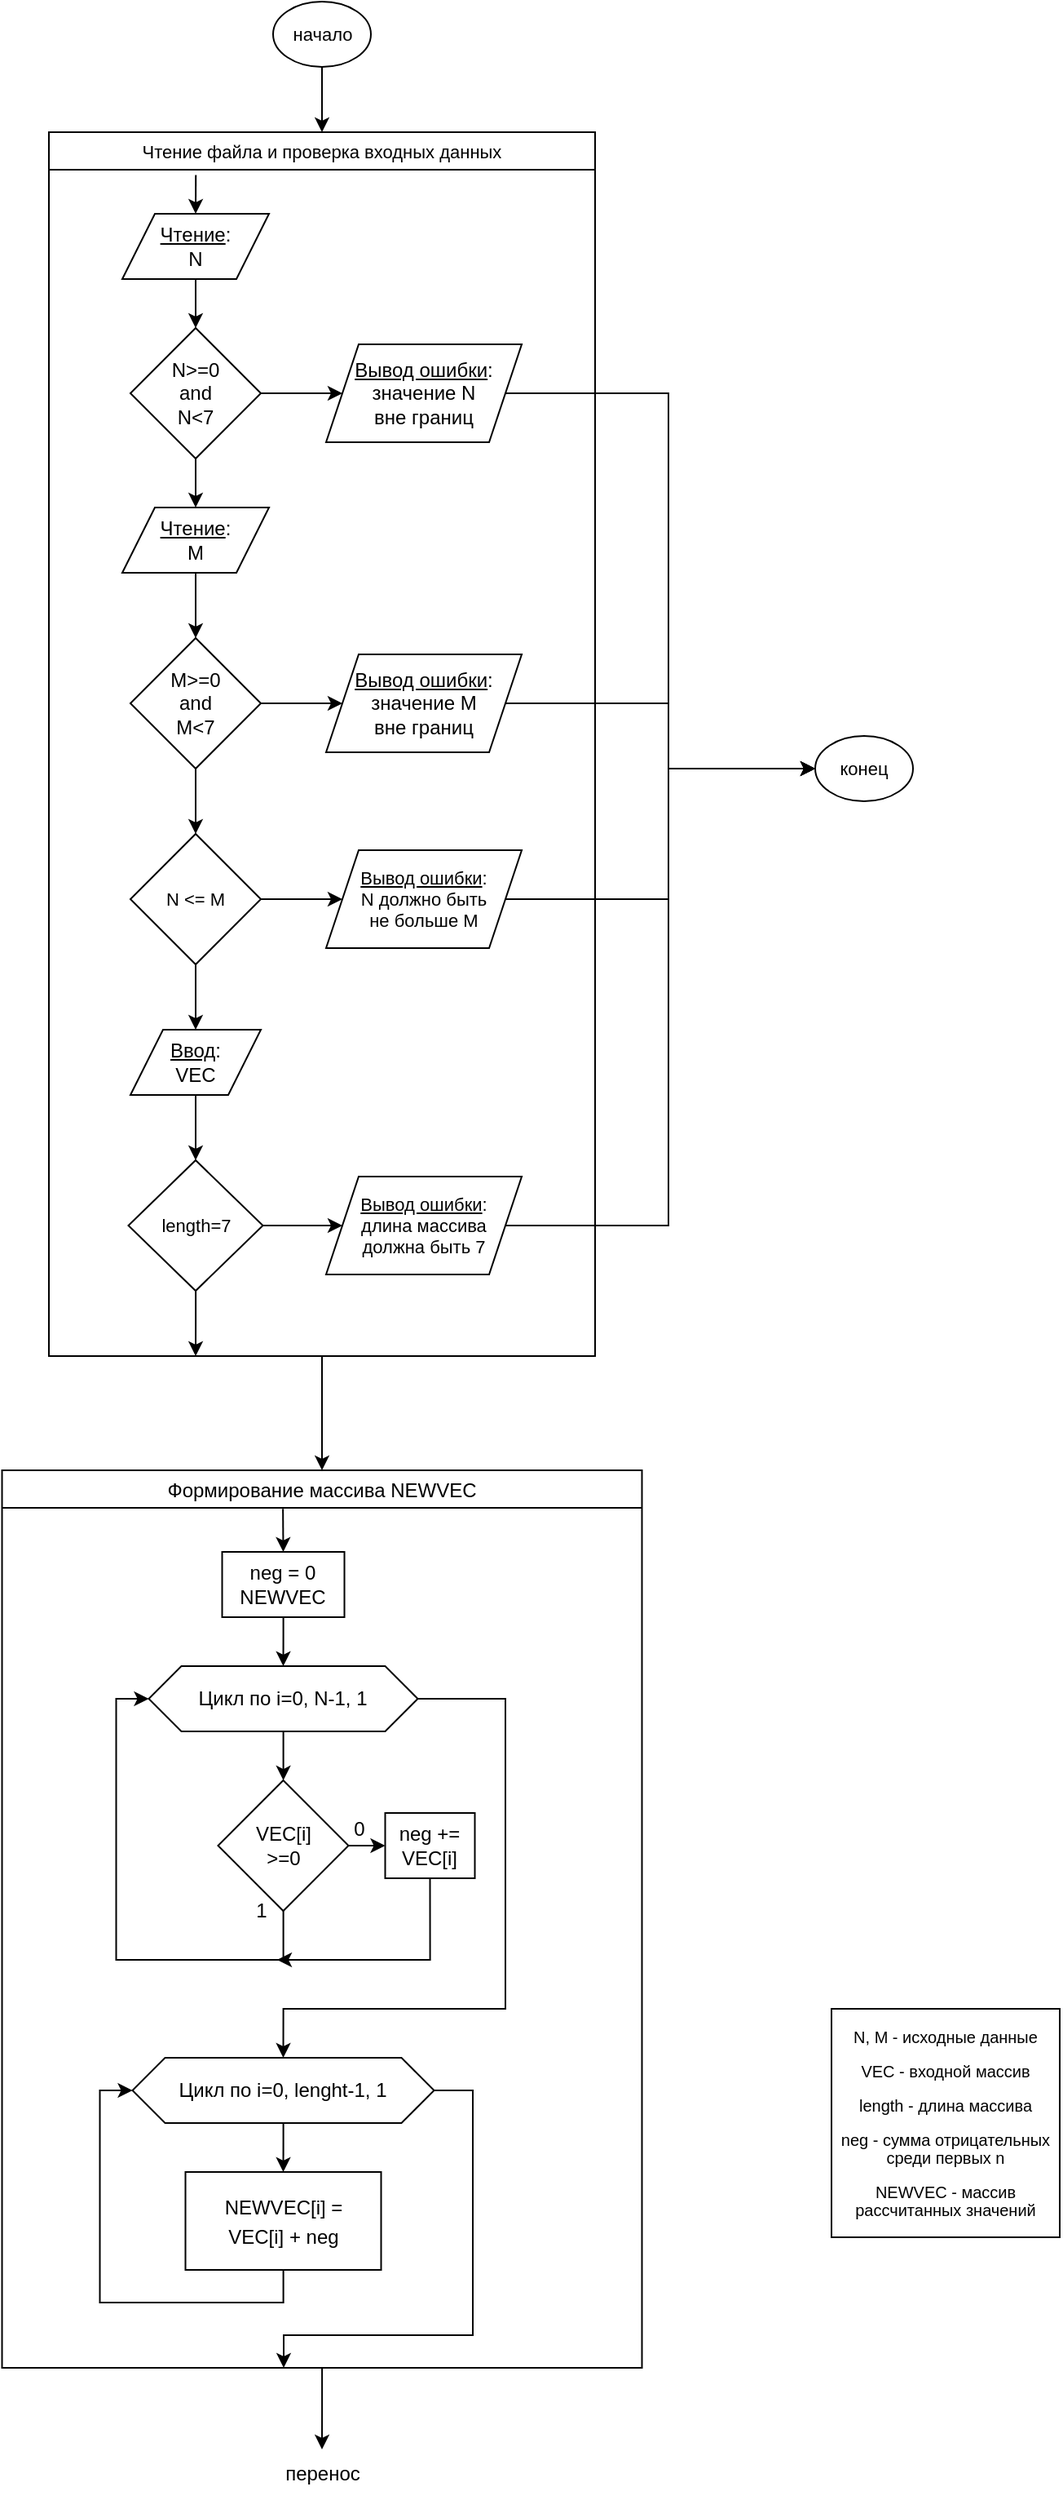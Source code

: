 <mxfile version="15.8.7" type="device" pages="2"><diagram id="Z4ui5hDQIgPSxPLC2cY9" name="Page-1"><mxGraphModel dx="1422" dy="865" grid="1" gridSize="10" guides="1" tooltips="1" connect="1" arrows="1" fold="1" page="1" pageScale="1" pageWidth="2500" pageHeight="3500" math="0" shadow="0"><root><mxCell id="0"/><mxCell id="1" parent="0"/><mxCell id="9FlOy7OzxIEIiFTSfWeK-9" style="edgeStyle=orthogonalEdgeStyle;rounded=0;orthogonalLoop=1;jettySize=auto;html=1;entryX=0.5;entryY=0;entryDx=0;entryDy=0;exitX=0.5;exitY=1;exitDx=0;exitDy=0;" parent="1" source="9FlOy7OzxIEIiFTSfWeK-77" target="9FlOy7OzxIEIiFTSfWeK-16" edge="1"><mxGeometry relative="1" as="geometry"><mxPoint x="1005" y="100" as="sourcePoint"/><mxPoint x="1005" y="160.0" as="targetPoint"/></mxGeometry></mxCell><mxCell id="IiiYhPmZZqCLdAoO1r8g-30" style="edgeStyle=orthogonalEdgeStyle;rounded=0;orthogonalLoop=1;jettySize=auto;html=1;exitX=0.5;exitY=1;exitDx=0;exitDy=0;entryX=0.5;entryY=0;entryDx=0;entryDy=0;" parent="1" source="9FlOy7OzxIEIiFTSfWeK-16" target="IiiYhPmZZqCLdAoO1r8g-29" edge="1"><mxGeometry relative="1" as="geometry"/></mxCell><mxCell id="9FlOy7OzxIEIiFTSfWeK-16" value="Чтение файла и проверка входных данных" style="swimlane;fontSize=11;align=center;fontStyle=0" parent="1" vertex="1"><mxGeometry x="850" y="140" width="335" height="750" as="geometry"><mxRectangle x="100" y="280" width="170" height="23" as="alternateBounds"/></mxGeometry></mxCell><mxCell id="9FlOy7OzxIEIiFTSfWeK-24" style="edgeStyle=orthogonalEdgeStyle;rounded=0;orthogonalLoop=1;jettySize=auto;html=1;entryX=0;entryY=0.5;entryDx=0;entryDy=0;fontSize=11;" parent="9FlOy7OzxIEIiFTSfWeK-16" source="9FlOy7OzxIEIiFTSfWeK-18" target="9FlOy7OzxIEIiFTSfWeK-23" edge="1"><mxGeometry relative="1" as="geometry"/></mxCell><mxCell id="IiiYhPmZZqCLdAoO1r8g-33" style="edgeStyle=orthogonalEdgeStyle;rounded=0;orthogonalLoop=1;jettySize=auto;html=1;entryX=0.5;entryY=0;entryDx=0;entryDy=0;" parent="9FlOy7OzxIEIiFTSfWeK-16" source="9FlOy7OzxIEIiFTSfWeK-18" target="IiiYhPmZZqCLdAoO1r8g-32" edge="1"><mxGeometry relative="1" as="geometry"/></mxCell><mxCell id="9FlOy7OzxIEIiFTSfWeK-18" value="N &amp;lt;= M" style="rhombus;whiteSpace=wrap;html=1;fontSize=11;align=center;" parent="9FlOy7OzxIEIiFTSfWeK-16" vertex="1"><mxGeometry x="50.0" y="430" width="80" height="80" as="geometry"/></mxCell><mxCell id="9FlOy7OzxIEIiFTSfWeK-21" value="" style="endArrow=classic;html=1;fontSize=11;entryX=0.5;entryY=0;entryDx=0;entryDy=0;exitX=0.269;exitY=0.035;exitDx=0;exitDy=0;exitPerimeter=0;" parent="9FlOy7OzxIEIiFTSfWeK-16" source="9FlOy7OzxIEIiFTSfWeK-16" target="IiiYhPmZZqCLdAoO1r8g-7" edge="1"><mxGeometry width="50" height="50" relative="1" as="geometry"><mxPoint x="90" y="30" as="sourcePoint"/><mxPoint x="70" y="100" as="targetPoint"/></mxGeometry></mxCell><mxCell id="9FlOy7OzxIEIiFTSfWeK-23" value="&lt;u&gt;Вывод ошибки&lt;/u&gt;:&lt;br&gt;N должно быть&lt;br&gt;не больше M" style="shape=parallelogram;perimeter=parallelogramPerimeter;whiteSpace=wrap;html=1;fixedSize=1;fontSize=11;align=center;" parent="9FlOy7OzxIEIiFTSfWeK-16" vertex="1"><mxGeometry x="170" y="440" width="120" height="60" as="geometry"/></mxCell><mxCell id="9FlOy7OzxIEIiFTSfWeK-29" style="edgeStyle=orthogonalEdgeStyle;rounded=0;orthogonalLoop=1;jettySize=auto;html=1;entryX=0;entryY=0.5;entryDx=0;entryDy=0;fontSize=11;" parent="9FlOy7OzxIEIiFTSfWeK-16" source="9FlOy7OzxIEIiFTSfWeK-25" target="9FlOy7OzxIEIiFTSfWeK-28" edge="1"><mxGeometry relative="1" as="geometry"/></mxCell><mxCell id="9FlOy7OzxIEIiFTSfWeK-25" value="&lt;p style=&quot;line-height: 140%&quot;&gt;length=7&lt;/p&gt;" style="rhombus;whiteSpace=wrap;html=1;fontSize=11;align=center;spacingTop=0;" parent="9FlOy7OzxIEIiFTSfWeK-16" vertex="1"><mxGeometry x="48.75" y="630" width="82.5" height="80" as="geometry"/></mxCell><mxCell id="9FlOy7OzxIEIiFTSfWeK-28" value="&lt;u&gt;Вывод ошибки&lt;/u&gt;:&lt;br&gt;длина массива&lt;br&gt;должна быть 7" style="shape=parallelogram;perimeter=parallelogramPerimeter;whiteSpace=wrap;html=1;fixedSize=1;fontSize=11;align=center;" parent="9FlOy7OzxIEIiFTSfWeK-16" vertex="1"><mxGeometry x="170" y="640" width="120" height="60" as="geometry"/></mxCell><mxCell id="IiiYhPmZZqCLdAoO1r8g-10" style="edgeStyle=orthogonalEdgeStyle;rounded=0;orthogonalLoop=1;jettySize=auto;html=1;entryX=0.5;entryY=0;entryDx=0;entryDy=0;" parent="9FlOy7OzxIEIiFTSfWeK-16" source="IiiYhPmZZqCLdAoO1r8g-7" target="IiiYhPmZZqCLdAoO1r8g-9" edge="1"><mxGeometry relative="1" as="geometry"/></mxCell><mxCell id="IiiYhPmZZqCLdAoO1r8g-7" value="&lt;u&gt;Чтение&lt;/u&gt;:&lt;br&gt;N" style="shape=parallelogram;perimeter=parallelogramPerimeter;whiteSpace=wrap;html=1;fixedSize=1;" parent="9FlOy7OzxIEIiFTSfWeK-16" vertex="1"><mxGeometry x="45" y="50" width="90" height="40" as="geometry"/></mxCell><mxCell id="IiiYhPmZZqCLdAoO1r8g-12" style="edgeStyle=orthogonalEdgeStyle;rounded=0;orthogonalLoop=1;jettySize=auto;html=1;entryX=0;entryY=0.5;entryDx=0;entryDy=0;" parent="9FlOy7OzxIEIiFTSfWeK-16" source="IiiYhPmZZqCLdAoO1r8g-9" target="IiiYhPmZZqCLdAoO1r8g-11" edge="1"><mxGeometry relative="1" as="geometry"/></mxCell><mxCell id="IiiYhPmZZqCLdAoO1r8g-16" style="edgeStyle=orthogonalEdgeStyle;rounded=0;orthogonalLoop=1;jettySize=auto;html=1;entryX=0.5;entryY=0;entryDx=0;entryDy=0;" parent="9FlOy7OzxIEIiFTSfWeK-16" source="IiiYhPmZZqCLdAoO1r8g-9" target="IiiYhPmZZqCLdAoO1r8g-15" edge="1"><mxGeometry relative="1" as="geometry"/></mxCell><mxCell id="IiiYhPmZZqCLdAoO1r8g-9" value="N&amp;gt;=0&lt;br&gt;and&lt;br&gt;N&amp;lt;7" style="rhombus;whiteSpace=wrap;html=1;" parent="9FlOy7OzxIEIiFTSfWeK-16" vertex="1"><mxGeometry x="50" y="120" width="80" height="80" as="geometry"/></mxCell><mxCell id="IiiYhPmZZqCLdAoO1r8g-11" value="&lt;u&gt;Вывод ошибки&lt;/u&gt;:&lt;br&gt;значение N&lt;br&gt;вне границ" style="shape=parallelogram;perimeter=parallelogramPerimeter;whiteSpace=wrap;html=1;fixedSize=1;" parent="9FlOy7OzxIEIiFTSfWeK-16" vertex="1"><mxGeometry x="170" y="130" width="120" height="60" as="geometry"/></mxCell><mxCell id="IiiYhPmZZqCLdAoO1r8g-19" style="edgeStyle=orthogonalEdgeStyle;rounded=0;orthogonalLoop=1;jettySize=auto;html=1;entryX=0.5;entryY=0;entryDx=0;entryDy=0;" parent="9FlOy7OzxIEIiFTSfWeK-16" source="IiiYhPmZZqCLdAoO1r8g-15" target="IiiYhPmZZqCLdAoO1r8g-18" edge="1"><mxGeometry relative="1" as="geometry"/></mxCell><mxCell id="IiiYhPmZZqCLdAoO1r8g-15" value="&lt;u&gt;Чтение&lt;/u&gt;:&lt;br&gt;M" style="shape=parallelogram;perimeter=parallelogramPerimeter;whiteSpace=wrap;html=1;fixedSize=1;" parent="9FlOy7OzxIEIiFTSfWeK-16" vertex="1"><mxGeometry x="45" y="230" width="90" height="40" as="geometry"/></mxCell><mxCell id="IiiYhPmZZqCLdAoO1r8g-17" value="&lt;u&gt;Вывод ошибки&lt;/u&gt;&lt;span&gt;:&lt;/span&gt;&lt;br&gt;&lt;span&gt;значение M&lt;/span&gt;&lt;br&gt;&lt;span&gt;вне границ&lt;/span&gt;" style="shape=parallelogram;perimeter=parallelogramPerimeter;whiteSpace=wrap;html=1;fixedSize=1;" parent="9FlOy7OzxIEIiFTSfWeK-16" vertex="1"><mxGeometry x="170" y="320" width="120" height="60" as="geometry"/></mxCell><mxCell id="IiiYhPmZZqCLdAoO1r8g-20" style="edgeStyle=orthogonalEdgeStyle;rounded=0;orthogonalLoop=1;jettySize=auto;html=1;entryX=0;entryY=0.5;entryDx=0;entryDy=0;" parent="9FlOy7OzxIEIiFTSfWeK-16" source="IiiYhPmZZqCLdAoO1r8g-18" target="IiiYhPmZZqCLdAoO1r8g-17" edge="1"><mxGeometry relative="1" as="geometry"/></mxCell><mxCell id="IiiYhPmZZqCLdAoO1r8g-21" style="edgeStyle=orthogonalEdgeStyle;rounded=0;orthogonalLoop=1;jettySize=auto;html=1;entryX=0.5;entryY=0;entryDx=0;entryDy=0;" parent="9FlOy7OzxIEIiFTSfWeK-16" source="IiiYhPmZZqCLdAoO1r8g-18" target="9FlOy7OzxIEIiFTSfWeK-18" edge="1"><mxGeometry relative="1" as="geometry"/></mxCell><mxCell id="IiiYhPmZZqCLdAoO1r8g-18" value="&lt;span&gt;M&amp;gt;=0&lt;/span&gt;&lt;br&gt;&lt;span&gt;and&lt;/span&gt;&lt;br&gt;&lt;span&gt;M&amp;lt;7&lt;/span&gt;" style="rhombus;whiteSpace=wrap;html=1;" parent="9FlOy7OzxIEIiFTSfWeK-16" vertex="1"><mxGeometry x="50" y="310" width="80" height="80" as="geometry"/></mxCell><mxCell id="IiiYhPmZZqCLdAoO1r8g-28" style="edgeStyle=orthogonalEdgeStyle;rounded=0;orthogonalLoop=1;jettySize=auto;html=1;entryX=0.5;entryY=0;entryDx=0;entryDy=0;" parent="9FlOy7OzxIEIiFTSfWeK-16" source="9FlOy7OzxIEIiFTSfWeK-25" edge="1"><mxGeometry relative="1" as="geometry"><mxPoint x="90" y="750" as="targetPoint"/></mxGeometry></mxCell><mxCell id="IiiYhPmZZqCLdAoO1r8g-34" style="edgeStyle=orthogonalEdgeStyle;rounded=0;orthogonalLoop=1;jettySize=auto;html=1;entryX=0.5;entryY=0;entryDx=0;entryDy=0;" parent="9FlOy7OzxIEIiFTSfWeK-16" source="IiiYhPmZZqCLdAoO1r8g-32" target="9FlOy7OzxIEIiFTSfWeK-25" edge="1"><mxGeometry relative="1" as="geometry"/></mxCell><mxCell id="IiiYhPmZZqCLdAoO1r8g-32" value="&lt;u&gt;Ввод&lt;/u&gt;:&lt;br&gt;VEC" style="shape=parallelogram;perimeter=parallelogramPerimeter;whiteSpace=wrap;html=1;fixedSize=1;" parent="9FlOy7OzxIEIiFTSfWeK-16" vertex="1"><mxGeometry x="50" y="550" width="80" height="40" as="geometry"/></mxCell><mxCell id="9FlOy7OzxIEIiFTSfWeK-22" value="конец" style="ellipse;whiteSpace=wrap;html=1;fontSize=11;align=center;" parent="1" vertex="1"><mxGeometry x="1320" y="510" width="60" height="40" as="geometry"/></mxCell><mxCell id="9FlOy7OzxIEIiFTSfWeK-77" value="начало" style="ellipse;whiteSpace=wrap;html=1;fontSize=11;align=center;" parent="1" vertex="1"><mxGeometry x="987.5" y="60" width="60" height="40" as="geometry"/></mxCell><mxCell id="IiiYhPmZZqCLdAoO1r8g-22" style="edgeStyle=orthogonalEdgeStyle;rounded=0;orthogonalLoop=1;jettySize=auto;html=1;entryX=0;entryY=0.5;entryDx=0;entryDy=0;" parent="1" source="9FlOy7OzxIEIiFTSfWeK-28" target="9FlOy7OzxIEIiFTSfWeK-22" edge="1"><mxGeometry relative="1" as="geometry"/></mxCell><mxCell id="IiiYhPmZZqCLdAoO1r8g-23" style="edgeStyle=orthogonalEdgeStyle;rounded=0;orthogonalLoop=1;jettySize=auto;html=1;entryX=0;entryY=0.5;entryDx=0;entryDy=0;" parent="1" source="9FlOy7OzxIEIiFTSfWeK-23" target="9FlOy7OzxIEIiFTSfWeK-22" edge="1"><mxGeometry relative="1" as="geometry"/></mxCell><mxCell id="IiiYhPmZZqCLdAoO1r8g-26" style="edgeStyle=orthogonalEdgeStyle;rounded=0;orthogonalLoop=1;jettySize=auto;html=1;entryX=0;entryY=0.5;entryDx=0;entryDy=0;" parent="1" source="IiiYhPmZZqCLdAoO1r8g-17" target="9FlOy7OzxIEIiFTSfWeK-22" edge="1"><mxGeometry relative="1" as="geometry"/></mxCell><mxCell id="IiiYhPmZZqCLdAoO1r8g-27" style="edgeStyle=orthogonalEdgeStyle;rounded=0;orthogonalLoop=1;jettySize=auto;html=1;entryX=0;entryY=0.5;entryDx=0;entryDy=0;" parent="1" source="IiiYhPmZZqCLdAoO1r8g-11" target="9FlOy7OzxIEIiFTSfWeK-22" edge="1"><mxGeometry relative="1" as="geometry"/></mxCell><mxCell id="E7T30XvGquZmflanbf5U-1" style="edgeStyle=orthogonalEdgeStyle;rounded=0;orthogonalLoop=1;jettySize=auto;html=1;entryX=0.5;entryY=0;entryDx=0;entryDy=0;" parent="1" source="IiiYhPmZZqCLdAoO1r8g-29" target="E7T30XvGquZmflanbf5U-4" edge="1"><mxGeometry relative="1" as="geometry"><mxPoint x="1017.5" y="1550" as="targetPoint"/></mxGeometry></mxCell><mxCell id="IiiYhPmZZqCLdAoO1r8g-29" value="Формирование массива NEWVEC" style="swimlane;fontStyle=0;startSize=23;" parent="1" vertex="1"><mxGeometry x="821.25" y="960" width="392.5" height="550" as="geometry"/></mxCell><mxCell id="IiiYhPmZZqCLdAoO1r8g-40" value="" style="edgeStyle=orthogonalEdgeStyle;rounded=0;orthogonalLoop=1;jettySize=auto;html=1;" parent="IiiYhPmZZqCLdAoO1r8g-29" source="IiiYhPmZZqCLdAoO1r8g-35" target="IiiYhPmZZqCLdAoO1r8g-39" edge="1"><mxGeometry relative="1" as="geometry"/></mxCell><mxCell id="IiiYhPmZZqCLdAoO1r8g-35" value="Цикл по i=0, N-1, 1" style="shape=hexagon;perimeter=hexagonPerimeter2;whiteSpace=wrap;html=1;fixedSize=1;" parent="IiiYhPmZZqCLdAoO1r8g-29" vertex="1"><mxGeometry x="90" y="120" width="165" height="40" as="geometry"/></mxCell><mxCell id="IiiYhPmZZqCLdAoO1r8g-38" style="edgeStyle=orthogonalEdgeStyle;rounded=0;orthogonalLoop=1;jettySize=auto;html=1;entryX=0.5;entryY=0;entryDx=0;entryDy=0;" parent="IiiYhPmZZqCLdAoO1r8g-29" source="IiiYhPmZZqCLdAoO1r8g-36" target="IiiYhPmZZqCLdAoO1r8g-35" edge="1"><mxGeometry relative="1" as="geometry"/></mxCell><mxCell id="IiiYhPmZZqCLdAoO1r8g-36" value="neg = 0&lt;br&gt;NEWVEC" style="rounded=0;whiteSpace=wrap;html=1;" parent="IiiYhPmZZqCLdAoO1r8g-29" vertex="1"><mxGeometry x="135" y="50" width="75" height="40" as="geometry"/></mxCell><mxCell id="IiiYhPmZZqCLdAoO1r8g-37" value="" style="endArrow=classic;html=1;rounded=0;entryX=0.5;entryY=0;entryDx=0;entryDy=0;exitX=0.439;exitY=0.043;exitDx=0;exitDy=0;exitPerimeter=0;" parent="IiiYhPmZZqCLdAoO1r8g-29" source="IiiYhPmZZqCLdAoO1r8g-29" target="IiiYhPmZZqCLdAoO1r8g-36" edge="1"><mxGeometry width="50" height="50" relative="1" as="geometry"><mxPoint x="172.75" y="30" as="sourcePoint"/><mxPoint x="215" y="40" as="targetPoint"/></mxGeometry></mxCell><mxCell id="IiiYhPmZZqCLdAoO1r8g-42" value="" style="edgeStyle=orthogonalEdgeStyle;rounded=0;orthogonalLoop=1;jettySize=auto;html=1;" parent="IiiYhPmZZqCLdAoO1r8g-29" source="IiiYhPmZZqCLdAoO1r8g-39" target="IiiYhPmZZqCLdAoO1r8g-41" edge="1"><mxGeometry relative="1" as="geometry"/></mxCell><mxCell id="IiiYhPmZZqCLdAoO1r8g-43" style="edgeStyle=orthogonalEdgeStyle;rounded=0;orthogonalLoop=1;jettySize=auto;html=1;entryX=0;entryY=0.5;entryDx=0;entryDy=0;" parent="IiiYhPmZZqCLdAoO1r8g-29" source="IiiYhPmZZqCLdAoO1r8g-39" target="IiiYhPmZZqCLdAoO1r8g-35" edge="1"><mxGeometry relative="1" as="geometry"><Array as="points"><mxPoint x="173" y="300"/><mxPoint x="70" y="300"/><mxPoint x="70" y="140"/></Array></mxGeometry></mxCell><mxCell id="IiiYhPmZZqCLdAoO1r8g-39" value="VEC[i]&lt;br&gt;&amp;gt;=0" style="rhombus;whiteSpace=wrap;html=1;" parent="IiiYhPmZZqCLdAoO1r8g-29" vertex="1"><mxGeometry x="132.5" y="190" width="80" height="80" as="geometry"/></mxCell><mxCell id="IiiYhPmZZqCLdAoO1r8g-41" value="neg +=&lt;br&gt;VEC[i]" style="whiteSpace=wrap;html=1;" parent="IiiYhPmZZqCLdAoO1r8g-29" vertex="1"><mxGeometry x="235" y="210" width="55" height="40" as="geometry"/></mxCell><mxCell id="IiiYhPmZZqCLdAoO1r8g-50" style="edgeStyle=orthogonalEdgeStyle;rounded=0;orthogonalLoop=1;jettySize=auto;html=1;entryX=0.5;entryY=0;entryDx=0;entryDy=0;" parent="IiiYhPmZZqCLdAoO1r8g-29" source="IiiYhPmZZqCLdAoO1r8g-46" target="IiiYhPmZZqCLdAoO1r8g-49" edge="1"><mxGeometry relative="1" as="geometry"/></mxCell><mxCell id="IiiYhPmZZqCLdAoO1r8g-46" value="Цикл по i=0, lenght-1, 1" style="shape=hexagon;perimeter=hexagonPerimeter2;whiteSpace=wrap;html=1;fixedSize=1;" parent="IiiYhPmZZqCLdAoO1r8g-29" vertex="1"><mxGeometry x="80" y="360" width="185" height="40" as="geometry"/></mxCell><mxCell id="IiiYhPmZZqCLdAoO1r8g-45" style="edgeStyle=orthogonalEdgeStyle;rounded=0;orthogonalLoop=1;jettySize=auto;html=1;exitX=1;exitY=0.5;exitDx=0;exitDy=0;entryX=0.5;entryY=0;entryDx=0;entryDy=0;" parent="IiiYhPmZZqCLdAoO1r8g-29" source="IiiYhPmZZqCLdAoO1r8g-35" target="IiiYhPmZZqCLdAoO1r8g-46" edge="1"><mxGeometry relative="1" as="geometry"><mxPoint x="172.75" y="360" as="targetPoint"/><Array as="points"><mxPoint x="308.75" y="140"/><mxPoint x="308.75" y="330"/><mxPoint x="172.75" y="330"/></Array></mxGeometry></mxCell><mxCell id="IiiYhPmZZqCLdAoO1r8g-47" value="1" style="text;html=1;align=center;verticalAlign=middle;resizable=0;points=[];autosize=1;strokeColor=none;fillColor=none;" parent="IiiYhPmZZqCLdAoO1r8g-29" vertex="1"><mxGeometry x="148.75" y="260" width="20" height="20" as="geometry"/></mxCell><mxCell id="IiiYhPmZZqCLdAoO1r8g-48" value="0" style="text;html=1;align=center;verticalAlign=middle;resizable=0;points=[];autosize=1;strokeColor=none;fillColor=none;" parent="IiiYhPmZZqCLdAoO1r8g-29" vertex="1"><mxGeometry x="208.75" y="210" width="20" height="20" as="geometry"/></mxCell><mxCell id="IiiYhPmZZqCLdAoO1r8g-51" style="edgeStyle=orthogonalEdgeStyle;rounded=0;orthogonalLoop=1;jettySize=auto;html=1;entryX=0;entryY=0.5;entryDx=0;entryDy=0;" parent="IiiYhPmZZqCLdAoO1r8g-29" source="IiiYhPmZZqCLdAoO1r8g-49" target="IiiYhPmZZqCLdAoO1r8g-46" edge="1"><mxGeometry relative="1" as="geometry"><Array as="points"><mxPoint x="173" y="510"/><mxPoint x="60" y="510"/><mxPoint x="60" y="380"/></Array></mxGeometry></mxCell><mxCell id="IiiYhPmZZqCLdAoO1r8g-49" value="&lt;p style=&quot;line-height: 1.5&quot;&gt;NEWVEC[i] =&lt;br&gt;VEC[i] + neg&lt;/p&gt;" style="rounded=0;whiteSpace=wrap;html=1;" parent="IiiYhPmZZqCLdAoO1r8g-29" vertex="1"><mxGeometry x="112.5" y="430" width="120" height="60" as="geometry"/></mxCell><mxCell id="IiiYhPmZZqCLdAoO1r8g-44" style="edgeStyle=orthogonalEdgeStyle;rounded=0;orthogonalLoop=1;jettySize=auto;html=1;exitX=0.5;exitY=1;exitDx=0;exitDy=0;" parent="1" source="IiiYhPmZZqCLdAoO1r8g-41" edge="1"><mxGeometry relative="1" as="geometry"><mxPoint x="990" y="1260" as="targetPoint"/><Array as="points"><mxPoint x="1084" y="1260"/><mxPoint x="990" y="1260"/></Array></mxGeometry></mxCell><mxCell id="IiiYhPmZZqCLdAoO1r8g-52" style="edgeStyle=orthogonalEdgeStyle;rounded=0;orthogonalLoop=1;jettySize=auto;html=1;exitX=1;exitY=0.5;exitDx=0;exitDy=0;" parent="1" source="IiiYhPmZZqCLdAoO1r8g-46" edge="1"><mxGeometry relative="1" as="geometry"><mxPoint x="994" y="1510" as="targetPoint"/><Array as="points"><mxPoint x="1110" y="1340"/><mxPoint x="1110" y="1490"/><mxPoint x="994" y="1490"/></Array></mxGeometry></mxCell><mxCell id="E7T30XvGquZmflanbf5U-4" value="перенос" style="text;html=1;strokeColor=none;fillColor=none;align=center;verticalAlign=middle;whiteSpace=wrap;rounded=0;" parent="1" vertex="1"><mxGeometry x="987.5" y="1560" width="60" height="30" as="geometry"/></mxCell><mxCell id="PGJRPPVDlxxDGRzoDLd_-1" value="&lt;p style=&quot;font-size: 10px ; line-height: 11px&quot;&gt;N, M - исходные данные&lt;/p&gt;&lt;p style=&quot;font-size: 10px ; line-height: 11px&quot;&gt;VEC - входной массив&lt;/p&gt;&lt;p style=&quot;font-size: 10px ; line-height: 11px&quot;&gt;length - длина массива&lt;/p&gt;&lt;p style=&quot;font-size: 10px ; line-height: 11px&quot;&gt;neg - сумма отрицательных среди первых n&lt;/p&gt;&lt;p style=&quot;font-size: 10px ; line-height: 11px&quot;&gt;NEWVEC - массив рассчитанных значений&lt;/p&gt;" style="rounded=0;whiteSpace=wrap;html=1;" parent="1" vertex="1"><mxGeometry x="1330" y="1290" width="140" height="140" as="geometry"/></mxCell></root></mxGraphModel></diagram><diagram id="1LCnvNuYjz-d0E5oofei" name="Страница 2"><mxGraphModel dx="2017" dy="561" grid="1" gridSize="10" guides="1" tooltips="1" connect="1" arrows="1" fold="1" page="1" pageScale="1" pageWidth="827" pageHeight="1169" math="0" shadow="0"><root><mxCell id="qpIKoMvV012warSHAeP1-0"/><mxCell id="qpIKoMvV012warSHAeP1-1" parent="qpIKoMvV012warSHAeP1-0"/><mxCell id="533jFOR2bxqmN_ObbJyT-59" style="edgeStyle=orthogonalEdgeStyle;rounded=0;orthogonalLoop=1;jettySize=auto;html=1;entryX=0.5;entryY=0;entryDx=0;entryDy=0;fontSize=11;" parent="qpIKoMvV012warSHAeP1-1" source="533jFOR2bxqmN_ObbJyT-60" target="533jFOR2bxqmN_ObbJyT-66" edge="1"><mxGeometry relative="1" as="geometry"/></mxCell><mxCell id="533jFOR2bxqmN_ObbJyT-60" value="Печать" style="swimlane;fontStyle=0;childLayout=stackLayout;horizontal=1;startSize=26;fillColor=none;horizontalStack=0;resizeParent=1;resizeParentMax=0;resizeLast=0;collapsible=1;marginBottom=0;fontSize=11;align=center;" parent="qpIKoMvV012warSHAeP1-1" vertex="1"><mxGeometry x="995" y="1830" width="140" height="130" as="geometry"/></mxCell><mxCell id="533jFOR2bxqmN_ObbJyT-61" value="Вывод NEWVEC" style="text;strokeColor=none;fillColor=none;align=center;verticalAlign=top;spacingLeft=4;spacingRight=4;overflow=hidden;rotatable=0;points=[[0,0.5],[1,0.5]];portConstraint=eastwest;" parent="533jFOR2bxqmN_ObbJyT-60" vertex="1"><mxGeometry y="26" width="140" height="26" as="geometry"/></mxCell><mxCell id="533jFOR2bxqmN_ObbJyT-62" value="Вывод entireSum" style="text;strokeColor=none;fillColor=none;align=center;verticalAlign=top;spacingLeft=4;spacingRight=4;overflow=hidden;rotatable=0;points=[[0,0.5],[1,0.5]];portConstraint=eastwest;" parent="533jFOR2bxqmN_ObbJyT-60" vertex="1"><mxGeometry y="52" width="140" height="26" as="geometry"/></mxCell><mxCell id="533jFOR2bxqmN_ObbJyT-63" value="Вывод positiveSum" style="text;strokeColor=none;fillColor=none;align=center;verticalAlign=top;spacingLeft=4;spacingRight=4;overflow=hidden;rotatable=0;points=[[0,0.5],[1,0.5]];portConstraint=eastwest;" parent="533jFOR2bxqmN_ObbJyT-60" vertex="1"><mxGeometry y="78" width="140" height="26" as="geometry"/></mxCell><mxCell id="533jFOR2bxqmN_ObbJyT-64" value="Вывод negativeSum&#10;" style="text;strokeColor=none;fillColor=none;align=center;verticalAlign=top;spacingLeft=4;spacingRight=4;overflow=hidden;rotatable=0;points=[[0,0.5],[1,0.5]];portConstraint=eastwest;fontSize=11;" parent="533jFOR2bxqmN_ObbJyT-60" vertex="1"><mxGeometry y="104" width="140" height="26" as="geometry"/></mxCell><mxCell id="533jFOR2bxqmN_ObbJyT-65" style="edgeStyle=orthogonalEdgeStyle;rounded=0;orthogonalLoop=1;jettySize=auto;html=1;fontSize=10;entryX=0.5;entryY=0;entryDx=0;entryDy=0;" parent="qpIKoMvV012warSHAeP1-1" source="533jFOR2bxqmN_ObbJyT-66" target="533jFOR2bxqmN_ObbJyT-88" edge="1"><mxGeometry relative="1" as="geometry"><mxPoint x="1052.5" y="2575" as="targetPoint"/></mxGeometry></mxCell><mxCell id="533jFOR2bxqmN_ObbJyT-66" value="Поиск наименьшего положительного" style="swimlane;fontSize=11;align=center;fontStyle=0" parent="qpIKoMvV012warSHAeP1-1" vertex="1"><mxGeometry x="870" y="1990" width="390" height="820" as="geometry"/></mxCell><mxCell id="533jFOR2bxqmN_ObbJyT-67" value="" style="endArrow=classic;html=1;fontSize=11;entryX=0.5;entryY=0;entryDx=0;entryDy=0;" parent="533jFOR2bxqmN_ObbJyT-66" edge="1"><mxGeometry width="50" height="50" relative="1" as="geometry"><mxPoint x="123.5" y="24" as="sourcePoint"/><mxPoint x="123.5" y="50" as="targetPoint"/></mxGeometry></mxCell><mxCell id="533jFOR2bxqmN_ObbJyT-68" style="edgeStyle=orthogonalEdgeStyle;rounded=0;orthogonalLoop=1;jettySize=auto;html=1;entryX=0.5;entryY=0;entryDx=0;entryDy=0;fontSize=11;" parent="533jFOR2bxqmN_ObbJyT-66" source="533jFOR2bxqmN_ObbJyT-70" target="533jFOR2bxqmN_ObbJyT-75" edge="1"><mxGeometry relative="1" as="geometry"><mxPoint x="122.5" y="180" as="targetPoint"/></mxGeometry></mxCell><mxCell id="533jFOR2bxqmN_ObbJyT-69" style="edgeStyle=orthogonalEdgeStyle;rounded=0;orthogonalLoop=1;jettySize=auto;html=1;entryX=0.5;entryY=0;entryDx=0;entryDy=0;fontSize=10;exitX=1;exitY=0.5;exitDx=0;exitDy=0;" parent="533jFOR2bxqmN_ObbJyT-66" source="533jFOR2bxqmN_ObbJyT-70" target="533jFOR2bxqmN_ObbJyT-84" edge="1"><mxGeometry relative="1" as="geometry"><Array as="points"><mxPoint x="228" y="155"/><mxPoint x="228" y="560"/><mxPoint x="123" y="560"/></Array></mxGeometry></mxCell><mxCell id="533jFOR2bxqmN_ObbJyT-70" value="ЦИКЛ ПО i=N, M, 1" style="shape=hexagon;perimeter=hexagonPerimeter2;whiteSpace=wrap;html=1;fixedSize=1;fontSize=11;align=center;" parent="533jFOR2bxqmN_ObbJyT-66" vertex="1"><mxGeometry x="42.5" y="140" width="160" height="30" as="geometry"/></mxCell><mxCell id="533jFOR2bxqmN_ObbJyT-71" style="edgeStyle=orthogonalEdgeStyle;rounded=0;orthogonalLoop=1;jettySize=auto;html=1;entryX=0.5;entryY=0;entryDx=0;entryDy=0;fontSize=11;" parent="533jFOR2bxqmN_ObbJyT-66" source="533jFOR2bxqmN_ObbJyT-72" target="533jFOR2bxqmN_ObbJyT-70" edge="1"><mxGeometry relative="1" as="geometry"/></mxCell><mxCell id="533jFOR2bxqmN_ObbJyT-72" value="minPosElementPosition = -1&lt;br&gt;minPosElementValue = 0" style="rounded=0;whiteSpace=wrap;html=1;fontSize=11;align=center;" parent="533jFOR2bxqmN_ObbJyT-66" vertex="1"><mxGeometry x="42.5" y="50" width="160" height="60" as="geometry"/></mxCell><mxCell id="533jFOR2bxqmN_ObbJyT-73" style="edgeStyle=orthogonalEdgeStyle;rounded=0;orthogonalLoop=1;jettySize=auto;html=1;entryX=0.5;entryY=0;entryDx=0;entryDy=0;fontSize=11;" parent="533jFOR2bxqmN_ObbJyT-66" source="533jFOR2bxqmN_ObbJyT-75" target="533jFOR2bxqmN_ObbJyT-77" edge="1"><mxGeometry relative="1" as="geometry"/></mxCell><mxCell id="533jFOR2bxqmN_ObbJyT-74" value="0" style="edgeStyle=orthogonalEdgeStyle;rounded=0;orthogonalLoop=1;jettySize=auto;html=1;entryX=0;entryY=0.5;entryDx=0;entryDy=0;fontSize=11;exitX=0;exitY=0.5;exitDx=0;exitDy=0;" parent="533jFOR2bxqmN_ObbJyT-66" source="533jFOR2bxqmN_ObbJyT-75" target="533jFOR2bxqmN_ObbJyT-70" edge="1"><mxGeometry x="-1" y="15" relative="1" as="geometry"><Array as="points"><mxPoint x="18" y="235"/><mxPoint x="18" y="155"/></Array><mxPoint as="offset"/></mxGeometry></mxCell><mxCell id="533jFOR2bxqmN_ObbJyT-75" value="NEWVEC[i] &amp;gt; 0&amp;nbsp;" style="rhombus;whiteSpace=wrap;html=1;fontSize=11;align=center;" parent="533jFOR2bxqmN_ObbJyT-66" vertex="1"><mxGeometry x="74.38" y="200" width="96.25" height="70" as="geometry"/></mxCell><mxCell id="533jFOR2bxqmN_ObbJyT-76" style="edgeStyle=orthogonalEdgeStyle;rounded=0;orthogonalLoop=1;jettySize=auto;html=1;entryX=0;entryY=0.5;entryDx=0;entryDy=0;fontSize=11;exitX=0;exitY=0.5;exitDx=0;exitDy=0;" parent="533jFOR2bxqmN_ObbJyT-66" source="533jFOR2bxqmN_ObbJyT-77" target="533jFOR2bxqmN_ObbJyT-70" edge="1"><mxGeometry relative="1" as="geometry"><Array as="points"><mxPoint x="18" y="365"/><mxPoint x="18" y="155"/></Array></mxGeometry></mxCell><mxCell id="533jFOR2bxqmN_ObbJyT-77" value="&lt;span style=&quot;font-size: 10px&quot;&gt;NEWVEC[i]&lt;br&gt;&amp;lt; minPosElementValue&lt;br&gt;ИЛИ&lt;br&gt;minPosElementValue&lt;br&gt;== 0&lt;br&gt;&lt;/span&gt;" style="rhombus;whiteSpace=wrap;html=1;fontSize=11;align=center;" parent="533jFOR2bxqmN_ObbJyT-66" vertex="1"><mxGeometry x="47.5" y="300" width="150" height="130" as="geometry"/></mxCell><mxCell id="533jFOR2bxqmN_ObbJyT-78" value="1" style="text;html=1;strokeColor=none;fillColor=none;align=center;verticalAlign=middle;whiteSpace=wrap;rounded=0;fontSize=11;" parent="533jFOR2bxqmN_ObbJyT-66" vertex="1"><mxGeometry x="117.5" y="260" width="40" height="20" as="geometry"/></mxCell><mxCell id="533jFOR2bxqmN_ObbJyT-79" value="0" style="text;html=1;strokeColor=none;fillColor=none;align=center;verticalAlign=middle;whiteSpace=wrap;rounded=0;fontSize=11;" parent="533jFOR2bxqmN_ObbJyT-66" vertex="1"><mxGeometry x="27.5" y="370" width="40" height="20" as="geometry"/></mxCell><mxCell id="533jFOR2bxqmN_ObbJyT-80" style="edgeStyle=orthogonalEdgeStyle;rounded=0;orthogonalLoop=1;jettySize=auto;html=1;entryX=0;entryY=0.5;entryDx=0;entryDy=0;fontSize=11;" parent="533jFOR2bxqmN_ObbJyT-66" source="533jFOR2bxqmN_ObbJyT-81" target="533jFOR2bxqmN_ObbJyT-70" edge="1"><mxGeometry relative="1" as="geometry"><Array as="points"><mxPoint x="123" y="530"/><mxPoint x="18" y="530"/><mxPoint x="18" y="155"/></Array></mxGeometry></mxCell><mxCell id="533jFOR2bxqmN_ObbJyT-81" value="&lt;p style=&quot;line-height: 170%&quot;&gt;minPosElementPosition = i&lt;br style=&quot;font-size: 10px&quot;&gt;minPosElementValue = NEWVEC[i]&lt;/p&gt;" style="whiteSpace=wrap;html=1;fontSize=10;" parent="533jFOR2bxqmN_ObbJyT-66" vertex="1"><mxGeometry x="40.01" y="450" width="165" height="60" as="geometry"/></mxCell><mxCell id="533jFOR2bxqmN_ObbJyT-82" value="" style="edgeStyle=orthogonalEdgeStyle;rounded=0;orthogonalLoop=1;jettySize=auto;html=1;fontSize=11;" parent="533jFOR2bxqmN_ObbJyT-66" source="533jFOR2bxqmN_ObbJyT-77" target="533jFOR2bxqmN_ObbJyT-81" edge="1"><mxGeometry relative="1" as="geometry"/></mxCell><mxCell id="533jFOR2bxqmN_ObbJyT-83" style="edgeStyle=orthogonalEdgeStyle;rounded=0;orthogonalLoop=1;jettySize=auto;html=1;entryX=0.5;entryY=0;entryDx=0;entryDy=0;fontSize=10;" parent="533jFOR2bxqmN_ObbJyT-66" source="533jFOR2bxqmN_ObbJyT-84" target="533jFOR2bxqmN_ObbJyT-85" edge="1"><mxGeometry relative="1" as="geometry"/></mxCell><mxCell id="533jFOR2bxqmN_ObbJyT-84" value="minPosElementPosition&lt;br&gt;&amp;lt;&amp;gt; -1" style="rhombus;whiteSpace=wrap;html=1;fontSize=10;align=center;spacingTop=10;" parent="533jFOR2bxqmN_ObbJyT-66" vertex="1"><mxGeometry x="63.75" y="600" width="117.5" height="90" as="geometry"/></mxCell><mxCell id="533jFOR2bxqmN_ObbJyT-85" value="&lt;u&gt;Вывод&lt;/u&gt;:&lt;br&gt;значения&amp;nbsp;&lt;br&gt;minPosElementPosition&lt;br&gt;minPosElementValue" style="shape=parallelogram;perimeter=parallelogramPerimeter;whiteSpace=wrap;html=1;fixedSize=1;fontSize=10;align=center;" parent="533jFOR2bxqmN_ObbJyT-66" vertex="1"><mxGeometry x="53.75" y="720" width="137.5" height="60" as="geometry"/></mxCell><mxCell id="533jFOR2bxqmN_ObbJyT-86" value="&lt;u&gt;Вывод информации&lt;/u&gt;:&lt;br&gt;в массиве нет положительных&lt;br&gt;элементов" style="shape=parallelogram;perimeter=parallelogramPerimeter;whiteSpace=wrap;html=1;fixedSize=1;fontSize=10;spacingTop=0;" parent="533jFOR2bxqmN_ObbJyT-66" vertex="1"><mxGeometry x="230" y="615" width="140" height="60" as="geometry"/></mxCell><mxCell id="533jFOR2bxqmN_ObbJyT-87" value="" style="edgeStyle=orthogonalEdgeStyle;rounded=0;orthogonalLoop=1;jettySize=auto;html=1;fontSize=10;" parent="533jFOR2bxqmN_ObbJyT-66" source="533jFOR2bxqmN_ObbJyT-84" target="533jFOR2bxqmN_ObbJyT-86" edge="1"><mxGeometry relative="1" as="geometry"/></mxCell><mxCell id="dPWAPikFcxhLDgG-hl4y-0" value="1" style="text;html=1;align=center;verticalAlign=middle;resizable=0;points=[];autosize=1;strokeColor=none;fillColor=none;" vertex="1" parent="533jFOR2bxqmN_ObbJyT-66"><mxGeometry x="127.5" y="420" width="20" height="20" as="geometry"/></mxCell><mxCell id="533jFOR2bxqmN_ObbJyT-88" value="конец" style="ellipse;whiteSpace=wrap;html=1;fontSize=11;align=center;" parent="qpIKoMvV012warSHAeP1-1" vertex="1"><mxGeometry x="1035" y="2870" width="60" height="40" as="geometry"/></mxCell><mxCell id="533jFOR2bxqmN_ObbJyT-89" value="&lt;p style=&quot;line-height: 110%&quot;&gt;N, M - исходные данные&lt;/p&gt;&lt;p style=&quot;line-height: 110%&quot;&gt;&lt;span&gt;VEC - входной массив&lt;/span&gt;&lt;/p&gt;&lt;p style=&quot;line-height: 110%&quot;&gt;length - длина массива&lt;/p&gt;&lt;p style=&quot;line-height: 110%&quot;&gt;neg - сумма отрицательных среди первых n&lt;/p&gt;&lt;p style=&quot;line-height: 110%&quot;&gt;NEWVEC - массив рассчитанных значений&lt;/p&gt;&lt;p style=&quot;line-height: 110%&quot;&gt;entireSum - сумма всех элементов массива NEWVEC&lt;/p&gt;&lt;p style=&quot;line-height: 110%&quot;&gt;positiveSum - сумма положительных элементов массива NEWVEC среди первых n&lt;/p&gt;&lt;p style=&quot;line-height: 110%&quot;&gt;negativeSum - сумма отрицательных элементов массива NEWVEC среди последних m&lt;/p&gt;&lt;p style=&quot;line-height: 110%&quot;&gt;minPosElementPosition - индекс наименьшего положительного элемента&lt;/p&gt;&lt;p style=&quot;line-height: 110%&quot;&gt;minPosElementValue - значение наименьшего положительного элемента&lt;/p&gt;" style="rounded=0;whiteSpace=wrap;html=1;fontSize=10;align=center;" parent="qpIKoMvV012warSHAeP1-1" vertex="1"><mxGeometry x="1327.5" y="2040" width="232.5" height="290" as="geometry"/></mxCell><mxCell id="533jFOR2bxqmN_ObbJyT-90" style="edgeStyle=orthogonalEdgeStyle;rounded=0;orthogonalLoop=1;jettySize=auto;html=1;entryX=0.5;entryY=0;entryDx=0;entryDy=0;" parent="qpIKoMvV012warSHAeP1-1" source="533jFOR2bxqmN_ObbJyT-91" target="533jFOR2bxqmN_ObbJyT-60" edge="1"><mxGeometry relative="1" as="geometry"/></mxCell><mxCell id="533jFOR2bxqmN_ObbJyT-91" value="Поиск сумм" style="swimlane;fontSize=10;align=center;fontStyle=0" parent="qpIKoMvV012warSHAeP1-1" vertex="1"><mxGeometry x="885" y="1240" width="360" height="540" as="geometry"/></mxCell><mxCell id="533jFOR2bxqmN_ObbJyT-92" style="edgeStyle=orthogonalEdgeStyle;rounded=0;orthogonalLoop=1;jettySize=auto;html=1;entryX=0.5;entryY=0;entryDx=0;entryDy=0;fontSize=10;" parent="533jFOR2bxqmN_ObbJyT-91" source="533jFOR2bxqmN_ObbJyT-93" target="533jFOR2bxqmN_ObbJyT-98" edge="1"><mxGeometry relative="1" as="geometry"/></mxCell><mxCell id="533jFOR2bxqmN_ObbJyT-93" value="ЦИКЛ по i=0, length-1, 1" style="shape=hexagon;perimeter=hexagonPerimeter2;whiteSpace=wrap;html=1;fixedSize=1;fontSize=10;align=center;" parent="533jFOR2bxqmN_ObbJyT-91" vertex="1"><mxGeometry x="82.5" y="135" width="145" height="35" as="geometry"/></mxCell><mxCell id="533jFOR2bxqmN_ObbJyT-94" value="" style="endArrow=classic;html=1;fontSize=10;entryX=0.5;entryY=0;entryDx=0;entryDy=0;" parent="533jFOR2bxqmN_ObbJyT-91" target="533jFOR2bxqmN_ObbJyT-96" edge="1"><mxGeometry width="50" height="50" relative="1" as="geometry"><mxPoint x="155" y="25" as="sourcePoint"/><mxPoint x="115" y="40" as="targetPoint"/></mxGeometry></mxCell><mxCell id="533jFOR2bxqmN_ObbJyT-95" style="edgeStyle=orthogonalEdgeStyle;rounded=0;orthogonalLoop=1;jettySize=auto;html=1;entryX=0.5;entryY=0;entryDx=0;entryDy=0;fontSize=10;" parent="533jFOR2bxqmN_ObbJyT-91" source="533jFOR2bxqmN_ObbJyT-96" target="533jFOR2bxqmN_ObbJyT-93" edge="1"><mxGeometry relative="1" as="geometry"/></mxCell><mxCell id="533jFOR2bxqmN_ObbJyT-96" value="entireSum = 0&lt;br&gt;positiveSum = 0&lt;br&gt;negativeSum = 0" style="rounded=0;whiteSpace=wrap;html=1;fontSize=10;align=center;" parent="533jFOR2bxqmN_ObbJyT-91" vertex="1"><mxGeometry x="95" y="50" width="120" height="60" as="geometry"/></mxCell><mxCell id="533jFOR2bxqmN_ObbJyT-97" style="edgeStyle=orthogonalEdgeStyle;rounded=0;orthogonalLoop=1;jettySize=auto;html=1;entryX=0.5;entryY=0;entryDx=0;entryDy=0;fontSize=10;" parent="533jFOR2bxqmN_ObbJyT-91" source="533jFOR2bxqmN_ObbJyT-98" target="533jFOR2bxqmN_ObbJyT-101" edge="1"><mxGeometry relative="1" as="geometry"/></mxCell><mxCell id="533jFOR2bxqmN_ObbJyT-98" value="entireSum += NEWVEC[i]" style="rounded=0;whiteSpace=wrap;html=1;fontSize=10;align=center;" parent="533jFOR2bxqmN_ObbJyT-91" vertex="1"><mxGeometry x="87.5" y="190" width="135" height="30" as="geometry"/></mxCell><mxCell id="533jFOR2bxqmN_ObbJyT-99" style="edgeStyle=orthogonalEdgeStyle;rounded=0;orthogonalLoop=1;jettySize=auto;html=1;entryX=0.5;entryY=0;entryDx=0;entryDy=0;fontSize=10;" parent="533jFOR2bxqmN_ObbJyT-91" source="533jFOR2bxqmN_ObbJyT-101" target="533jFOR2bxqmN_ObbJyT-104" edge="1"><mxGeometry relative="1" as="geometry"/></mxCell><mxCell id="533jFOR2bxqmN_ObbJyT-100" style="edgeStyle=orthogonalEdgeStyle;rounded=0;orthogonalLoop=1;jettySize=auto;html=1;entryX=0;entryY=0.5;entryDx=0;entryDy=0;fontSize=10;" parent="533jFOR2bxqmN_ObbJyT-91" source="533jFOR2bxqmN_ObbJyT-101" target="533jFOR2bxqmN_ObbJyT-108" edge="1"><mxGeometry relative="1" as="geometry"/></mxCell><mxCell id="533jFOR2bxqmN_ObbJyT-101" value="i &amp;lt; n&lt;br&gt;and&lt;br&gt;NEWVEC[i]&amp;gt;0" style="rhombus;whiteSpace=wrap;html=1;fontSize=10;align=center;spacingTop=-17;" parent="533jFOR2bxqmN_ObbJyT-91" vertex="1"><mxGeometry x="115" y="250" width="80" height="80" as="geometry"/></mxCell><mxCell id="533jFOR2bxqmN_ObbJyT-102" style="edgeStyle=orthogonalEdgeStyle;rounded=0;orthogonalLoop=1;jettySize=auto;html=1;entryX=0;entryY=0.5;entryDx=0;entryDy=0;fontSize=10;exitX=0.5;exitY=1;exitDx=0;exitDy=0;" parent="533jFOR2bxqmN_ObbJyT-91" source="533jFOR2bxqmN_ObbJyT-104" target="533jFOR2bxqmN_ObbJyT-93" edge="1"><mxGeometry relative="1" as="geometry"><Array as="points"><mxPoint x="155" y="480"/><mxPoint x="50" y="480"/><mxPoint x="50" y="153"/></Array></mxGeometry></mxCell><mxCell id="533jFOR2bxqmN_ObbJyT-103" style="edgeStyle=orthogonalEdgeStyle;rounded=0;orthogonalLoop=1;jettySize=auto;html=1;entryX=0;entryY=0.5;entryDx=0;entryDy=0;fontSize=10;" parent="533jFOR2bxqmN_ObbJyT-91" source="533jFOR2bxqmN_ObbJyT-104" target="533jFOR2bxqmN_ObbJyT-110" edge="1"><mxGeometry relative="1" as="geometry"/></mxCell><mxCell id="533jFOR2bxqmN_ObbJyT-104" value="i &amp;gt;=&lt;br&gt;length-m&lt;br&gt;and&lt;br&gt;NEWVEC[i]&amp;lt;0" style="rhombus;whiteSpace=wrap;html=1;fontSize=10;align=center;spacingTop=-18;" parent="533jFOR2bxqmN_ObbJyT-91" vertex="1"><mxGeometry x="107.5" y="370" width="95" height="90" as="geometry"/></mxCell><mxCell id="533jFOR2bxqmN_ObbJyT-105" value="1" style="text;html=1;strokeColor=none;fillColor=none;align=center;verticalAlign=middle;whiteSpace=wrap;rounded=0;fontSize=10;" parent="533jFOR2bxqmN_ObbJyT-91" vertex="1"><mxGeometry x="120" y="320" width="40" height="20" as="geometry"/></mxCell><mxCell id="533jFOR2bxqmN_ObbJyT-106" value="1" style="text;html=1;strokeColor=none;fillColor=none;align=center;verticalAlign=middle;whiteSpace=wrap;rounded=0;fontSize=10;" parent="533jFOR2bxqmN_ObbJyT-91" vertex="1"><mxGeometry x="120" y="450" width="40" height="20" as="geometry"/></mxCell><mxCell id="533jFOR2bxqmN_ObbJyT-107" style="edgeStyle=orthogonalEdgeStyle;rounded=0;orthogonalLoop=1;jettySize=auto;html=1;entryX=0.5;entryY=0;entryDx=0;entryDy=0;fontSize=10;" parent="533jFOR2bxqmN_ObbJyT-91" source="533jFOR2bxqmN_ObbJyT-108" target="533jFOR2bxqmN_ObbJyT-104" edge="1"><mxGeometry relative="1" as="geometry"><Array as="points"><mxPoint x="262" y="340"/><mxPoint x="155" y="340"/></Array></mxGeometry></mxCell><mxCell id="533jFOR2bxqmN_ObbJyT-108" value="entireSum +=&lt;br&gt;NEWVEC[i]" style="rounded=0;whiteSpace=wrap;html=1;fontSize=10;align=center;" parent="533jFOR2bxqmN_ObbJyT-91" vertex="1"><mxGeometry x="222.5" y="270" width="80" height="40" as="geometry"/></mxCell><mxCell id="533jFOR2bxqmN_ObbJyT-109" style="edgeStyle=orthogonalEdgeStyle;rounded=0;orthogonalLoop=1;jettySize=auto;html=1;entryX=0;entryY=0.5;entryDx=0;entryDy=0;fontSize=10;exitX=0.5;exitY=1;exitDx=0;exitDy=0;" parent="533jFOR2bxqmN_ObbJyT-91" source="533jFOR2bxqmN_ObbJyT-110" target="533jFOR2bxqmN_ObbJyT-93" edge="1"><mxGeometry relative="1" as="geometry"><Array as="points"><mxPoint x="263" y="480"/><mxPoint x="50" y="480"/><mxPoint x="50" y="153"/></Array></mxGeometry></mxCell><mxCell id="533jFOR2bxqmN_ObbJyT-110" value="negativeSum +=&lt;br&gt;NEWVEC[i]" style="rounded=0;whiteSpace=wrap;html=1;fontSize=10;align=center;" parent="533jFOR2bxqmN_ObbJyT-91" vertex="1"><mxGeometry x="222.5" y="395" width="80" height="40" as="geometry"/></mxCell><mxCell id="533jFOR2bxqmN_ObbJyT-111" value="0" style="text;html=1;strokeColor=none;fillColor=none;align=center;verticalAlign=middle;whiteSpace=wrap;rounded=0;fontSize=10;" parent="533jFOR2bxqmN_ObbJyT-91" vertex="1"><mxGeometry x="182.5" y="395" width="40" height="20" as="geometry"/></mxCell><mxCell id="533jFOR2bxqmN_ObbJyT-112" value="0" style="text;html=1;strokeColor=none;fillColor=none;align=center;verticalAlign=middle;whiteSpace=wrap;rounded=0;fontSize=10;" parent="533jFOR2bxqmN_ObbJyT-91" vertex="1"><mxGeometry x="175" y="270" width="40" height="20" as="geometry"/></mxCell><mxCell id="533jFOR2bxqmN_ObbJyT-113" style="edgeStyle=orthogonalEdgeStyle;rounded=0;orthogonalLoop=1;jettySize=auto;html=1;exitX=1;exitY=0.5;exitDx=0;exitDy=0;" parent="533jFOR2bxqmN_ObbJyT-91" source="533jFOR2bxqmN_ObbJyT-93" edge="1"><mxGeometry relative="1" as="geometry"><mxPoint x="155" y="540" as="targetPoint"/><Array as="points"><mxPoint x="320" y="153"/><mxPoint x="320" y="510"/><mxPoint x="155" y="510"/></Array></mxGeometry></mxCell><mxCell id="533jFOR2bxqmN_ObbJyT-114" value="" style="endArrow=classic;html=1;fontSize=10;" parent="533jFOR2bxqmN_ObbJyT-91" edge="1"><mxGeometry width="50" height="50" relative="1" as="geometry"><mxPoint x="252.5" y="480" as="sourcePoint"/><mxPoint x="155" y="480" as="targetPoint"/></mxGeometry></mxCell><mxCell id="533jFOR2bxqmN_ObbJyT-115" value="" style="endArrow=classic;html=1;fontSize=10;" parent="qpIKoMvV012warSHAeP1-1" edge="1"><mxGeometry width="50" height="50" relative="1" as="geometry"><mxPoint x="1127.5" y="1580" as="sourcePoint"/><mxPoint x="1040" y="1580" as="targetPoint"/></mxGeometry></mxCell><mxCell id="533jFOR2bxqmN_ObbJyT-116" style="edgeStyle=orthogonalEdgeStyle;rounded=0;orthogonalLoop=1;jettySize=auto;html=1;exitX=0.5;exitY=1;exitDx=0;exitDy=0;" parent="qpIKoMvV012warSHAeP1-1" source="533jFOR2bxqmN_ObbJyT-85" edge="1"><mxGeometry relative="1" as="geometry"><mxPoint x="992.5" y="2810" as="targetPoint"/></mxGeometry></mxCell><mxCell id="wrOaeya6Jw253OjLtorZ-1" style="edgeStyle=orthogonalEdgeStyle;rounded=0;orthogonalLoop=1;jettySize=auto;html=1;entryX=0.5;entryY=0;entryDx=0;entryDy=0;" parent="qpIKoMvV012warSHAeP1-1" source="wrOaeya6Jw253OjLtorZ-0" target="533jFOR2bxqmN_ObbJyT-91" edge="1"><mxGeometry relative="1" as="geometry"/></mxCell><mxCell id="wrOaeya6Jw253OjLtorZ-0" value="перенос" style="text;html=1;strokeColor=none;fillColor=none;align=center;verticalAlign=middle;whiteSpace=wrap;rounded=0;" parent="qpIKoMvV012warSHAeP1-1" vertex="1"><mxGeometry x="1035" y="1180" width="60" height="30" as="geometry"/></mxCell></root></mxGraphModel></diagram></mxfile>